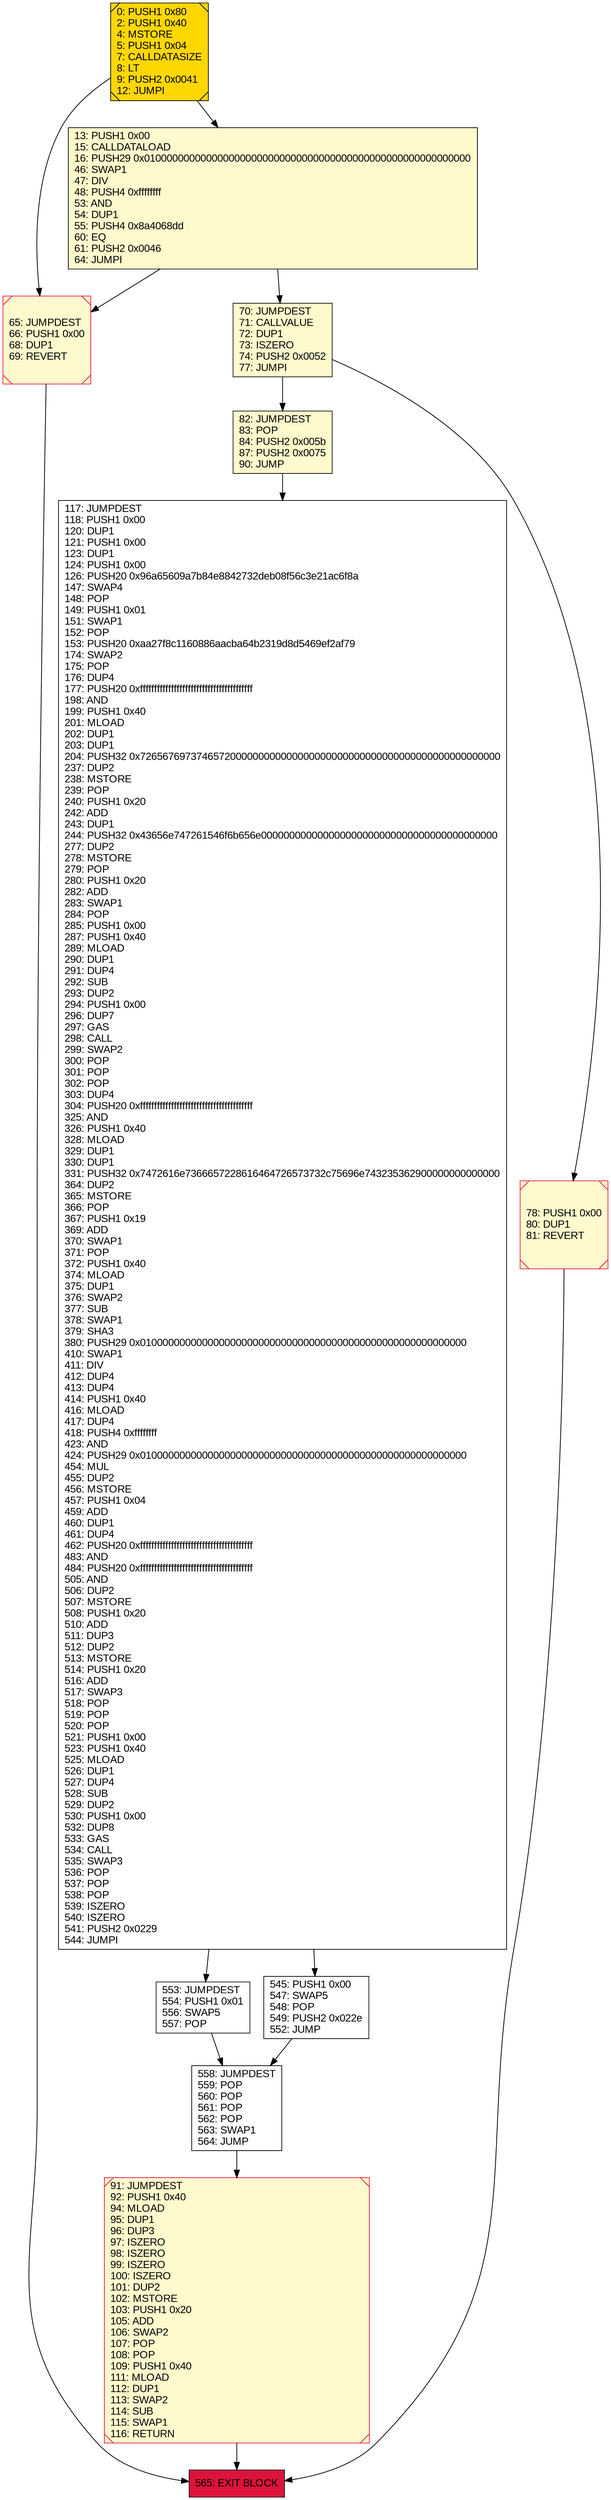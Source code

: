 digraph G {
bgcolor=transparent rankdir=UD;
node [shape=box style=filled color=black fillcolor=white fontname=arial fontcolor=black];
553 [label="553: JUMPDEST\l554: PUSH1 0x01\l556: SWAP5\l557: POP\l" ];
558 [label="558: JUMPDEST\l559: POP\l560: POP\l561: POP\l562: POP\l563: SWAP1\l564: JUMP\l" ];
65 [label="65: JUMPDEST\l66: PUSH1 0x00\l68: DUP1\l69: REVERT\l" fillcolor=lemonchiffon shape=Msquare color=crimson ];
565 [label="565: EXIT BLOCK\l" fillcolor=crimson ];
82 [label="82: JUMPDEST\l83: POP\l84: PUSH2 0x005b\l87: PUSH2 0x0075\l90: JUMP\l" fillcolor=lemonchiffon ];
117 [label="117: JUMPDEST\l118: PUSH1 0x00\l120: DUP1\l121: PUSH1 0x00\l123: DUP1\l124: PUSH1 0x00\l126: PUSH20 0x96a65609a7b84e8842732deb08f56c3e21ac6f8a\l147: SWAP4\l148: POP\l149: PUSH1 0x01\l151: SWAP1\l152: POP\l153: PUSH20 0xaa27f8c1160886aacba64b2319d8d5469ef2af79\l174: SWAP2\l175: POP\l176: DUP4\l177: PUSH20 0xffffffffffffffffffffffffffffffffffffffff\l198: AND\l199: PUSH1 0x40\l201: MLOAD\l202: DUP1\l203: DUP1\l204: PUSH32 0x7265676973746572000000000000000000000000000000000000000000000000\l237: DUP2\l238: MSTORE\l239: POP\l240: PUSH1 0x20\l242: ADD\l243: DUP1\l244: PUSH32 0x43656e747261546f6b656e000000000000000000000000000000000000000000\l277: DUP2\l278: MSTORE\l279: POP\l280: PUSH1 0x20\l282: ADD\l283: SWAP1\l284: POP\l285: PUSH1 0x00\l287: PUSH1 0x40\l289: MLOAD\l290: DUP1\l291: DUP4\l292: SUB\l293: DUP2\l294: PUSH1 0x00\l296: DUP7\l297: GAS\l298: CALL\l299: SWAP2\l300: POP\l301: POP\l302: POP\l303: DUP4\l304: PUSH20 0xffffffffffffffffffffffffffffffffffffffff\l325: AND\l326: PUSH1 0x40\l328: MLOAD\l329: DUP1\l330: DUP1\l331: PUSH32 0x7472616e7366657228616464726573732c75696e743235362900000000000000\l364: DUP2\l365: MSTORE\l366: POP\l367: PUSH1 0x19\l369: ADD\l370: SWAP1\l371: POP\l372: PUSH1 0x40\l374: MLOAD\l375: DUP1\l376: SWAP2\l377: SUB\l378: SWAP1\l379: SHA3\l380: PUSH29 0x0100000000000000000000000000000000000000000000000000000000\l410: SWAP1\l411: DIV\l412: DUP4\l413: DUP4\l414: PUSH1 0x40\l416: MLOAD\l417: DUP4\l418: PUSH4 0xffffffff\l423: AND\l424: PUSH29 0x0100000000000000000000000000000000000000000000000000000000\l454: MUL\l455: DUP2\l456: MSTORE\l457: PUSH1 0x04\l459: ADD\l460: DUP1\l461: DUP4\l462: PUSH20 0xffffffffffffffffffffffffffffffffffffffff\l483: AND\l484: PUSH20 0xffffffffffffffffffffffffffffffffffffffff\l505: AND\l506: DUP2\l507: MSTORE\l508: PUSH1 0x20\l510: ADD\l511: DUP3\l512: DUP2\l513: MSTORE\l514: PUSH1 0x20\l516: ADD\l517: SWAP3\l518: POP\l519: POP\l520: POP\l521: PUSH1 0x00\l523: PUSH1 0x40\l525: MLOAD\l526: DUP1\l527: DUP4\l528: SUB\l529: DUP2\l530: PUSH1 0x00\l532: DUP8\l533: GAS\l534: CALL\l535: SWAP3\l536: POP\l537: POP\l538: POP\l539: ISZERO\l540: ISZERO\l541: PUSH2 0x0229\l544: JUMPI\l" ];
91 [label="91: JUMPDEST\l92: PUSH1 0x40\l94: MLOAD\l95: DUP1\l96: DUP3\l97: ISZERO\l98: ISZERO\l99: ISZERO\l100: ISZERO\l101: DUP2\l102: MSTORE\l103: PUSH1 0x20\l105: ADD\l106: SWAP2\l107: POP\l108: POP\l109: PUSH1 0x40\l111: MLOAD\l112: DUP1\l113: SWAP2\l114: SUB\l115: SWAP1\l116: RETURN\l" fillcolor=lemonchiffon shape=Msquare color=crimson ];
0 [label="0: PUSH1 0x80\l2: PUSH1 0x40\l4: MSTORE\l5: PUSH1 0x04\l7: CALLDATASIZE\l8: LT\l9: PUSH2 0x0041\l12: JUMPI\l" fillcolor=lemonchiffon shape=Msquare fillcolor=gold ];
545 [label="545: PUSH1 0x00\l547: SWAP5\l548: POP\l549: PUSH2 0x022e\l552: JUMP\l" ];
70 [label="70: JUMPDEST\l71: CALLVALUE\l72: DUP1\l73: ISZERO\l74: PUSH2 0x0052\l77: JUMPI\l" fillcolor=lemonchiffon ];
13 [label="13: PUSH1 0x00\l15: CALLDATALOAD\l16: PUSH29 0x0100000000000000000000000000000000000000000000000000000000\l46: SWAP1\l47: DIV\l48: PUSH4 0xffffffff\l53: AND\l54: DUP1\l55: PUSH4 0x8a4068dd\l60: EQ\l61: PUSH2 0x0046\l64: JUMPI\l" fillcolor=lemonchiffon ];
78 [label="78: PUSH1 0x00\l80: DUP1\l81: REVERT\l" fillcolor=lemonchiffon shape=Msquare color=crimson ];
82 -> 117;
13 -> 70;
70 -> 78;
558 -> 91;
0 -> 13;
117 -> 545;
13 -> 65;
70 -> 82;
0 -> 65;
545 -> 558;
65 -> 565;
553 -> 558;
91 -> 565;
117 -> 553;
78 -> 565;
}
